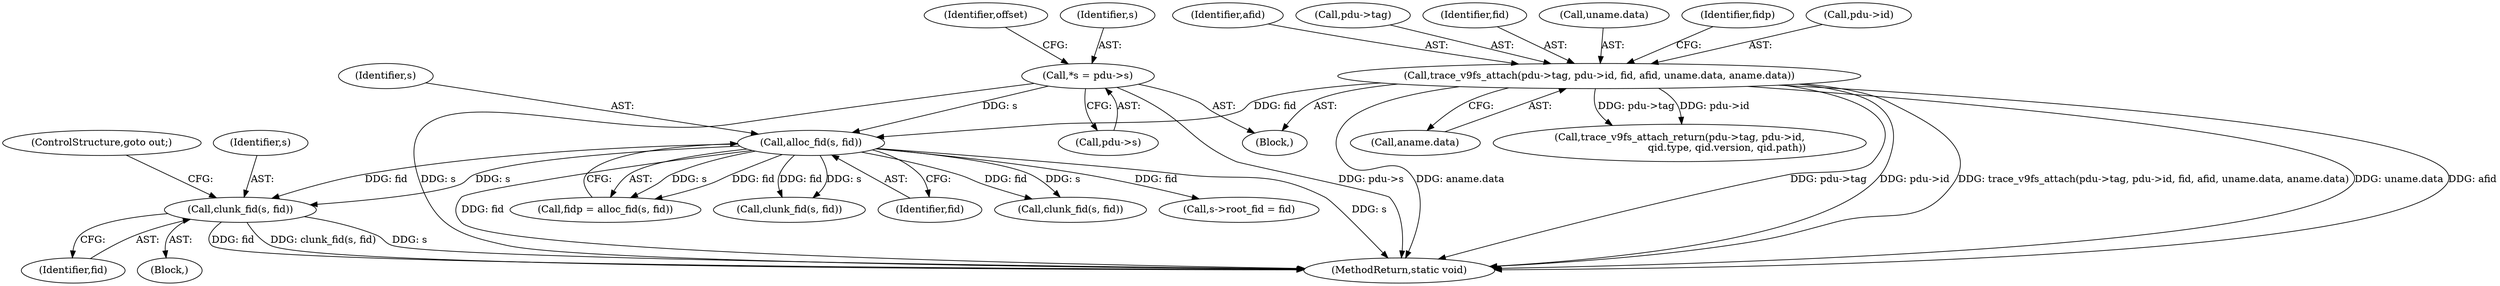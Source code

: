 digraph "0_qemu_56f101ecce0eafd09e2daf1c4eeb1377d6959261@pointer" {
"1000228" [label="(Call,clunk_fid(s, fid))"];
"1000171" [label="(Call,alloc_fid(s, fid))"];
"1000109" [label="(Call,*s = pdu->s)"];
"1000154" [label="(Call,trace_v9fs_attach(pdu->tag, pdu->id, fid, afid, uname.data, aname.data))"];
"1000231" [label="(ControlStructure,goto out;)"];
"1000122" [label="(Identifier,offset)"];
"1000230" [label="(Identifier,fid)"];
"1000223" [label="(Block,)"];
"1000229" [label="(Identifier,s)"];
"1000169" [label="(Call,fidp = alloc_fid(s, fid))"];
"1000245" [label="(Call,clunk_fid(s, fid))"];
"1000170" [label="(Identifier,fidp)"];
"1000166" [label="(Call,aname.data)"];
"1000111" [label="(Call,pdu->s)"];
"1000327" [label="(MethodReturn,static void)"];
"1000173" [label="(Identifier,fid)"];
"1000158" [label="(Call,pdu->id)"];
"1000208" [label="(Call,clunk_fid(s, fid))"];
"1000154" [label="(Call,trace_v9fs_attach(pdu->tag, pdu->id, fid, afid, uname.data, aname.data))"];
"1000283" [label="(Call,s->root_fid = fid)"];
"1000103" [label="(Block,)"];
"1000109" [label="(Call,*s = pdu->s)"];
"1000110" [label="(Identifier,s)"];
"1000171" [label="(Call,alloc_fid(s, fid))"];
"1000261" [label="(Call,trace_v9fs_attach_return(pdu->tag, pdu->id,\n                              qid.type, qid.version, qid.path))"];
"1000162" [label="(Identifier,afid)"];
"1000155" [label="(Call,pdu->tag)"];
"1000161" [label="(Identifier,fid)"];
"1000228" [label="(Call,clunk_fid(s, fid))"];
"1000172" [label="(Identifier,s)"];
"1000163" [label="(Call,uname.data)"];
"1000228" -> "1000223"  [label="AST: "];
"1000228" -> "1000230"  [label="CFG: "];
"1000229" -> "1000228"  [label="AST: "];
"1000230" -> "1000228"  [label="AST: "];
"1000231" -> "1000228"  [label="CFG: "];
"1000228" -> "1000327"  [label="DDG: clunk_fid(s, fid)"];
"1000228" -> "1000327"  [label="DDG: s"];
"1000228" -> "1000327"  [label="DDG: fid"];
"1000171" -> "1000228"  [label="DDG: s"];
"1000171" -> "1000228"  [label="DDG: fid"];
"1000171" -> "1000169"  [label="AST: "];
"1000171" -> "1000173"  [label="CFG: "];
"1000172" -> "1000171"  [label="AST: "];
"1000173" -> "1000171"  [label="AST: "];
"1000169" -> "1000171"  [label="CFG: "];
"1000171" -> "1000327"  [label="DDG: s"];
"1000171" -> "1000327"  [label="DDG: fid"];
"1000171" -> "1000169"  [label="DDG: s"];
"1000171" -> "1000169"  [label="DDG: fid"];
"1000109" -> "1000171"  [label="DDG: s"];
"1000154" -> "1000171"  [label="DDG: fid"];
"1000171" -> "1000208"  [label="DDG: s"];
"1000171" -> "1000208"  [label="DDG: fid"];
"1000171" -> "1000245"  [label="DDG: s"];
"1000171" -> "1000245"  [label="DDG: fid"];
"1000171" -> "1000283"  [label="DDG: fid"];
"1000109" -> "1000103"  [label="AST: "];
"1000109" -> "1000111"  [label="CFG: "];
"1000110" -> "1000109"  [label="AST: "];
"1000111" -> "1000109"  [label="AST: "];
"1000122" -> "1000109"  [label="CFG: "];
"1000109" -> "1000327"  [label="DDG: s"];
"1000109" -> "1000327"  [label="DDG: pdu->s"];
"1000154" -> "1000103"  [label="AST: "];
"1000154" -> "1000166"  [label="CFG: "];
"1000155" -> "1000154"  [label="AST: "];
"1000158" -> "1000154"  [label="AST: "];
"1000161" -> "1000154"  [label="AST: "];
"1000162" -> "1000154"  [label="AST: "];
"1000163" -> "1000154"  [label="AST: "];
"1000166" -> "1000154"  [label="AST: "];
"1000170" -> "1000154"  [label="CFG: "];
"1000154" -> "1000327"  [label="DDG: aname.data"];
"1000154" -> "1000327"  [label="DDG: pdu->tag"];
"1000154" -> "1000327"  [label="DDG: pdu->id"];
"1000154" -> "1000327"  [label="DDG: trace_v9fs_attach(pdu->tag, pdu->id, fid, afid, uname.data, aname.data)"];
"1000154" -> "1000327"  [label="DDG: uname.data"];
"1000154" -> "1000327"  [label="DDG: afid"];
"1000154" -> "1000261"  [label="DDG: pdu->tag"];
"1000154" -> "1000261"  [label="DDG: pdu->id"];
}
